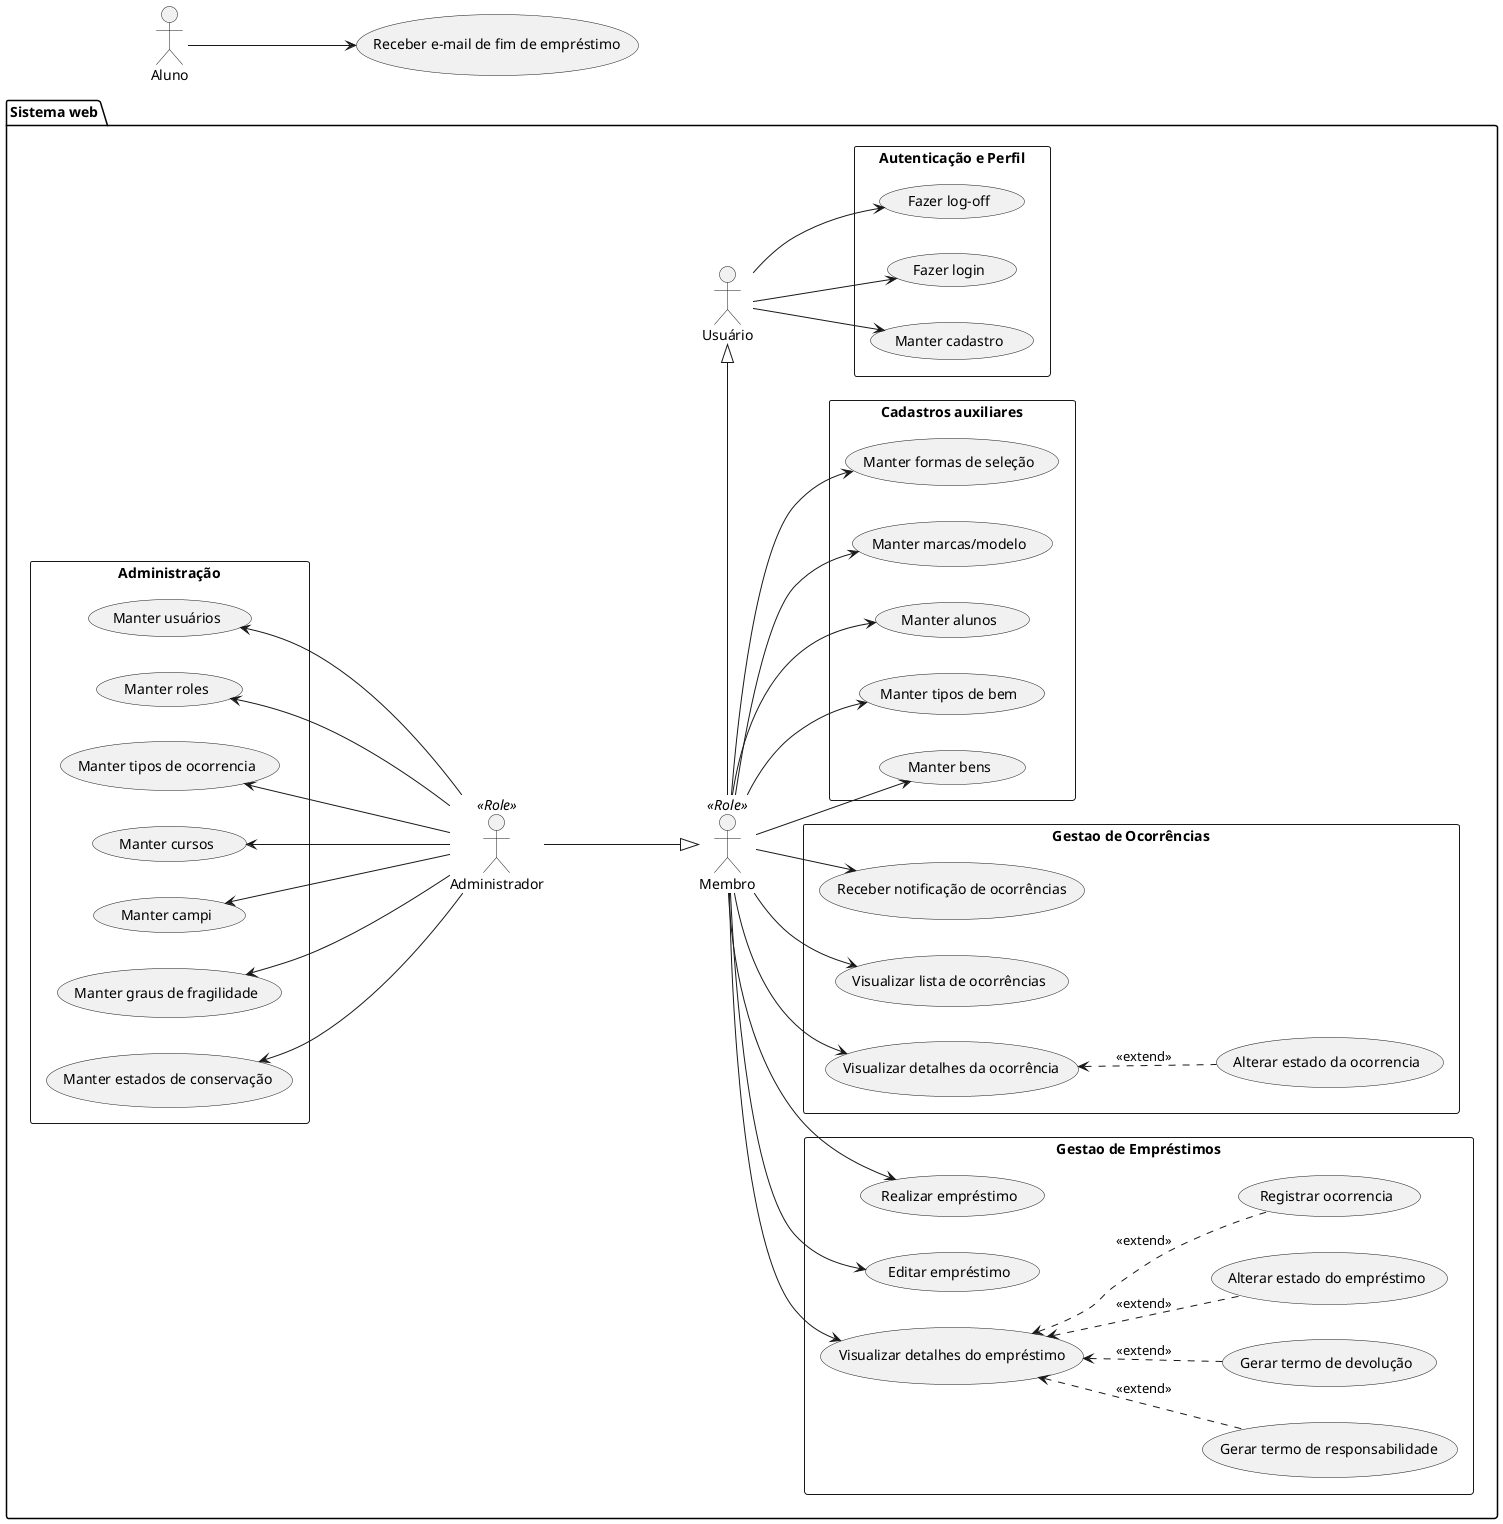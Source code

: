 @startuml usecases
  left to right direction

  package "Sistema web" {
    :Usuário: as user
    :Membro: as membro <<Role>>
    :Administrador: as admin <<Role>>

    /' Usuário '/
    rectangle "Autenticação e Perfil" {
        user -r-> (Fazer login)
        user --> (Fazer log-off)
        user --> (Manter cadastro)
    }

    /' Membro '/
    membro -r-|> user
    rectangle "Gestao de Empréstimos" {
        "Visualizar detalhes do empréstimo" as (empdetail)
        membro --> empdetail
        membro --> (Editar empréstimo)
        membro --> (Realizar empréstimo)
        empdetail <.. (Gerar termo de responsabilidade) : <<extend>>
        empdetail <.. (Gerar termo de devolução) : <<extend>>
        empdetail <.. (Alterar estado do empréstimo) : <<extend>>
        empdetail <.. (Registrar ocorrencia) : <<extend>>
    }

    rectangle "Gestao de Ocorrências" {
        "Visualizar detalhes da ocorrência" as (occdetail)
        membro --> (Visualizar lista de ocorrências)
        membro --> occdetail
        membro --> (Receber notificação de ocorrências)
        occdetail <.. (Alterar estado da ocorrencia) : <<extend>>
    }

    rectangle "Cadastros auxiliares" {
        membro --> (Manter bens)
        membro --> (Manter tipos de bem)
        membro --> (Manter alunos)
        membro --> (Manter marcas/modelo)
        membro --> (Manter formas de seleção)
    }


    /' Administrador '/
    rectangle "Administração" {
        admin -d-|> membro
        admin -u-> (Manter usuários)
        admin -u-> (Manter roles)
        admin -u-> (Manter tipos de ocorrencia)
        admin -u-> (Manter cursos)
        admin -u-> (Manter campi)
        admin -u-> (Manter graus de fragilidade)
        admin -u-> (Manter estados de conservação)
    }
  }

  :Aluno: as aluno
  aluno --> (Receber e-mail de fim de empréstimo)
@enduml
